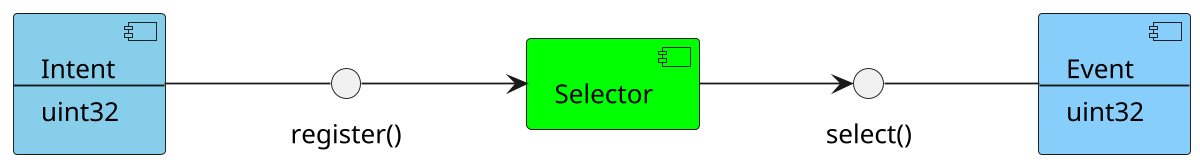 @startuml
scale 1200 width

left to right direction

component Selector #Lime

interface "register()" as R
interface "select()" as S

R --> Selector 
Selector --> S

component Intent #Skyblue [
  Intent
  ---
  uint32
]

Intent -- R 

component Event #LightSkyBlue [
  Event
  ---
  uint32
]
S -- Event


@enduml



